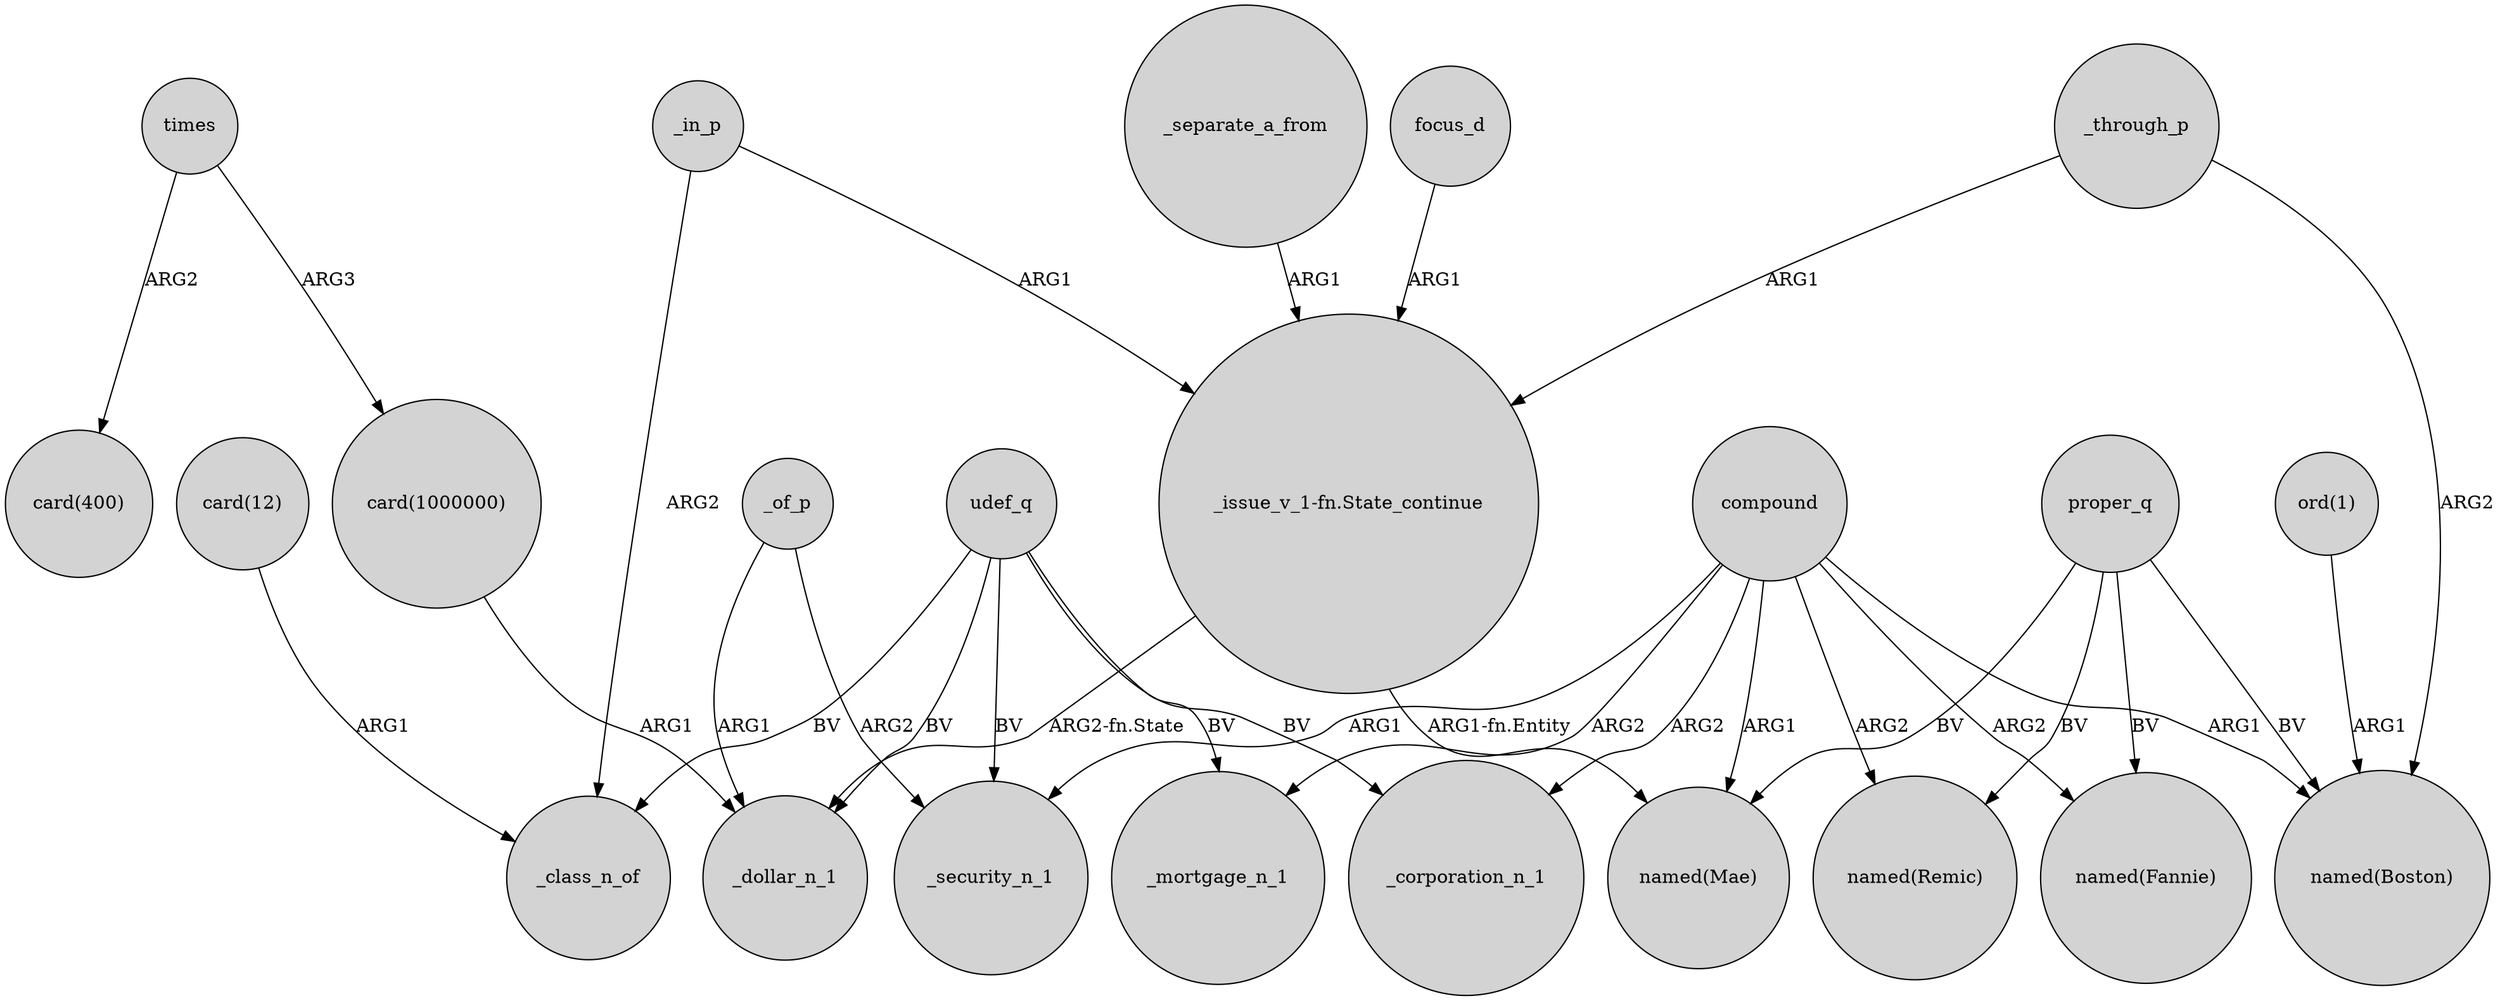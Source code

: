 digraph {
	node [shape=circle style=filled]
	_of_p -> _dollar_n_1 [label=ARG1]
	compound -> "named(Mae)" [label=ARG1]
	times -> "card(400)" [label=ARG2]
	_of_p -> _security_n_1 [label=ARG2]
	_separate_a_from -> "_issue_v_1-fn.State_continue" [label=ARG1]
	_through_p -> "named(Boston)" [label=ARG2]
	times -> "card(1000000)" [label=ARG3]
	proper_q -> "named(Boston)" [label=BV]
	_in_p -> _class_n_of [label=ARG2]
	udef_q -> _security_n_1 [label=BV]
	compound -> "named(Boston)" [label=ARG1]
	proper_q -> "named(Mae)" [label=BV]
	compound -> _mortgage_n_1 [label=ARG2]
	udef_q -> _mortgage_n_1 [label=BV]
	proper_q -> "named(Remic)" [label=BV]
	compound -> _security_n_1 [label=ARG1]
	"card(12)" -> _class_n_of [label=ARG1]
	"_issue_v_1-fn.State_continue" -> _dollar_n_1 [label="ARG2-fn.State"]
	udef_q -> _dollar_n_1 [label=BV]
	"card(1000000)" -> _dollar_n_1 [label=ARG1]
	_through_p -> "_issue_v_1-fn.State_continue" [label=ARG1]
	focus_d -> "_issue_v_1-fn.State_continue" [label=ARG1]
	compound -> _corporation_n_1 [label=ARG2]
	udef_q -> _corporation_n_1 [label=BV]
	udef_q -> _class_n_of [label=BV]
	"_issue_v_1-fn.State_continue" -> "named(Mae)" [label="ARG1-fn.Entity"]
	compound -> "named(Remic)" [label=ARG2]
	_in_p -> "_issue_v_1-fn.State_continue" [label=ARG1]
	"ord(1)" -> "named(Boston)" [label=ARG1]
	compound -> "named(Fannie)" [label=ARG2]
	proper_q -> "named(Fannie)" [label=BV]
}
